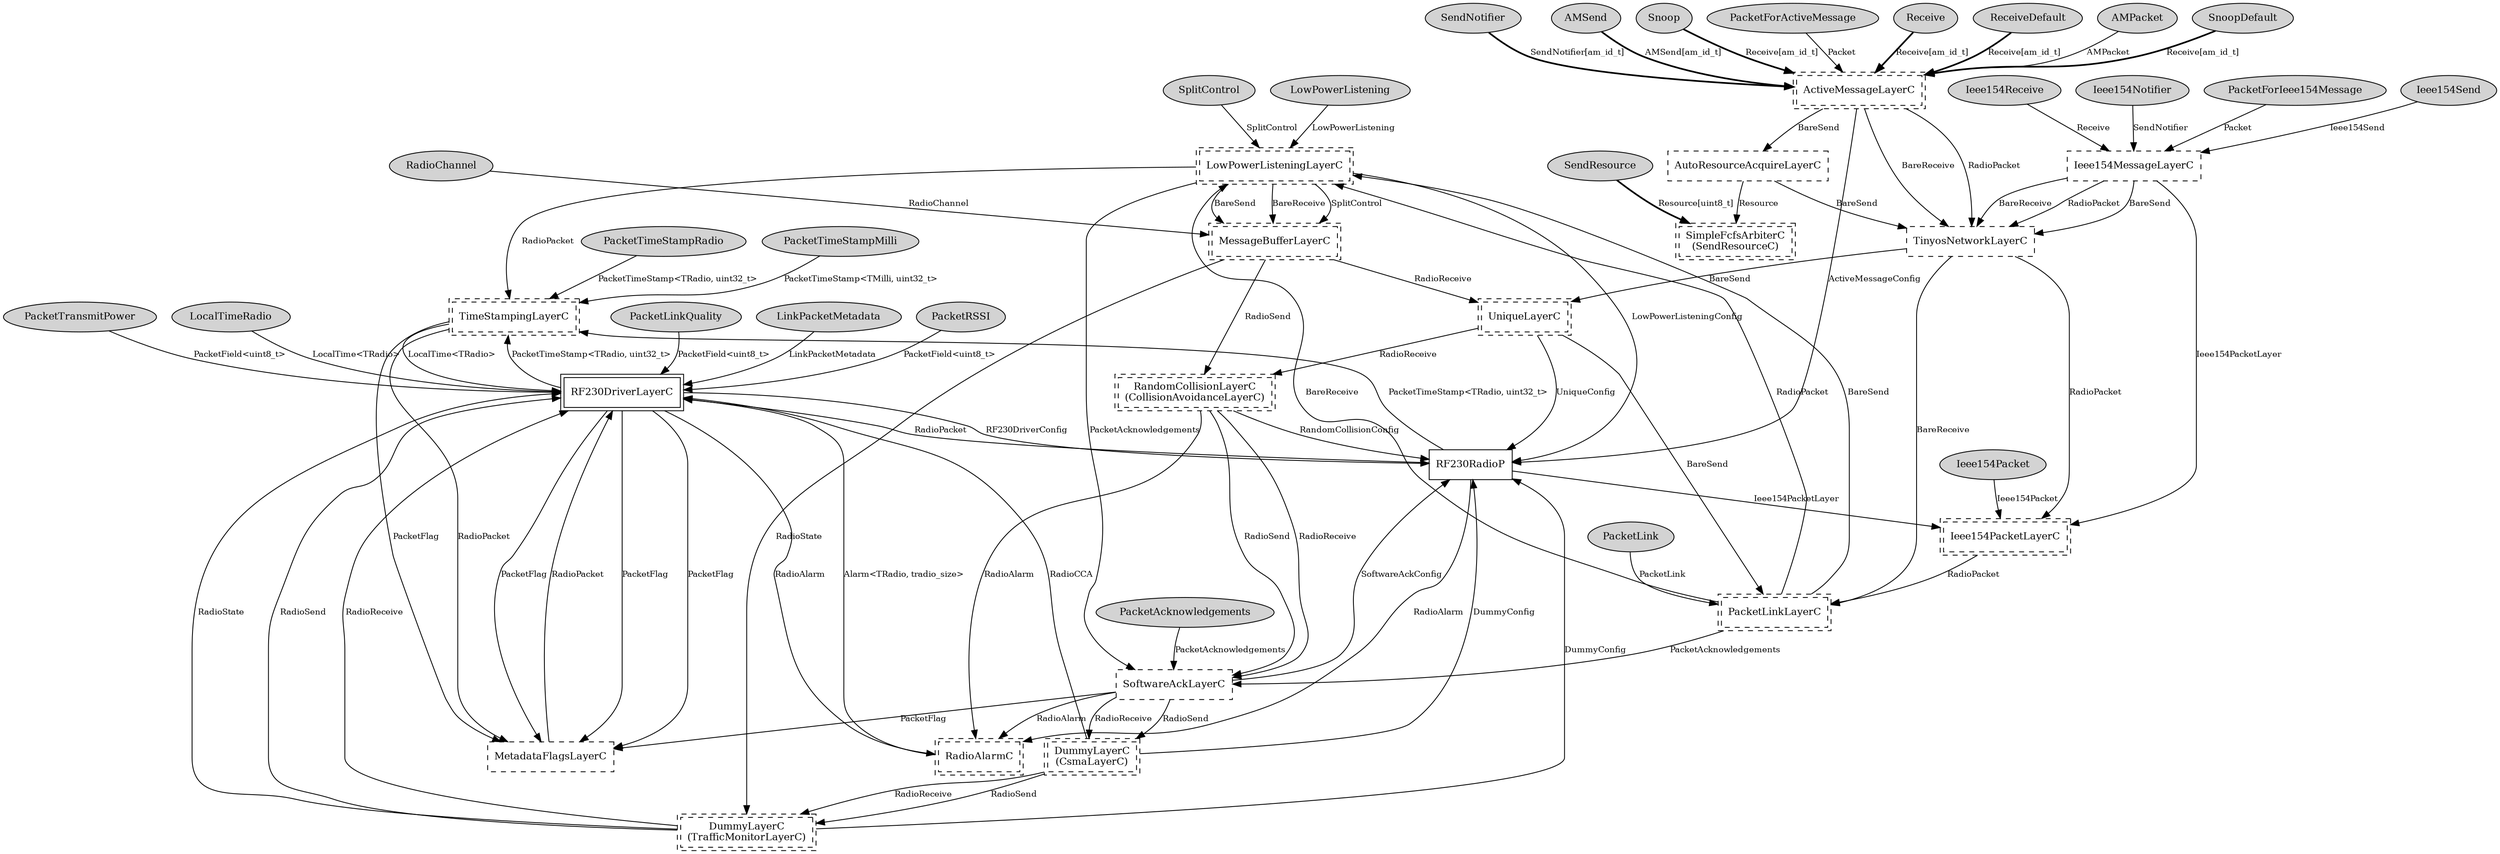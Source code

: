 digraph "tos.chips.rf230.RF230RadioC" {
  n0x2ace81ebb810 [shape=ellipse, style=filled, label="SplitControl", fontsize=12];
  "RF230RadioC.LowPowerListeningLayerC" [fontsize=12, shape=box,peripheries=2, style=dashed, label="LowPowerListeningLayerC", URL="../chtml/tos.lib.rfxlink.layers.LowPowerListeningLayerC.html"];
  n0x2ace81eea600 [shape=ellipse, style=filled, label="PacketRSSI", fontsize=12];
  "RF230DriverLayerC" [fontsize=12, shape=box,peripheries=2, URL="../chtml/tos.chips.rf230.RF230DriverLayerC.html"];
  n0x2ace81ecc218 [shape=ellipse, style=filled, label="Ieee154Notifier", fontsize=12];
  "RF230RadioC.Ieee154MessageLayerC" [fontsize=12, shape=box, style=dashed, label="Ieee154MessageLayerC", URL="../chtml/tos.lib.rfxlink.layers.Ieee154MessageLayerC.html"];
  n0x2ace81ec6208 [shape=ellipse, style=filled, label="SendResource", fontsize=12];
  "RF230RadioC.SendResourceC" [fontsize=12, shape=box,peripheries=2, style=dashed, label="SimpleFcfsArbiterC\n(SendResourceC)", URL="../chtml/tos.system.SimpleFcfsArbiterC.html"];
  n0x2ace81eb5020 [shape=ellipse, style=filled, label="SendNotifier", fontsize=12];
  "RF230RadioC.ActiveMessageLayerC" [fontsize=12, shape=box,peripheries=2, style=dashed, label="ActiveMessageLayerC", URL="../chtml/tos.lib.rfxlink.layers.ActiveMessageLayerC.html"];
  n0x2ace81eb8798 [shape=ellipse, style=filled, label="AMSend", fontsize=12];
  "RF230RadioC.ActiveMessageLayerC" [fontsize=12, shape=box,peripheries=2, style=dashed, label="ActiveMessageLayerC", URL="../chtml/tos.lib.rfxlink.layers.ActiveMessageLayerC.html"];
  n0x2ace81eb6498 [shape=ellipse, style=filled, label="Snoop", fontsize=12];
  "RF230RadioC.ActiveMessageLayerC" [fontsize=12, shape=box,peripheries=2, style=dashed, label="ActiveMessageLayerC", URL="../chtml/tos.lib.rfxlink.layers.ActiveMessageLayerC.html"];
  n0x2ace81ede020 [shape=ellipse, style=filled, label="Ieee154Packet", fontsize=12];
  "RF230RadioC.Ieee154PacketLayerC" [fontsize=12, shape=box,peripheries=2, style=dashed, label="Ieee154PacketLayerC", URL="../chtml/tos.lib.rfxlink.layers.Ieee154PacketLayerC.html"];
  n0x2ace81edd3d0 [shape=ellipse, style=filled, label="PacketForIeee154Message", fontsize=12];
  "RF230RadioC.Ieee154MessageLayerC" [fontsize=12, shape=box, style=dashed, label="Ieee154MessageLayerC", URL="../chtml/tos.lib.rfxlink.layers.Ieee154MessageLayerC.html"];
  n0x2ace81eed2d0 [shape=ellipse, style=filled, label="PacketTransmitPower", fontsize=12];
  "RF230DriverLayerC" [fontsize=12, shape=box,peripheries=2, URL="../chtml/tos.chips.rf230.RF230DriverLayerC.html"];
  n0x2ace81ed5a18 [shape=ellipse, style=filled, label="LowPowerListening", fontsize=12];
  "RF230RadioC.LowPowerListeningLayerC" [fontsize=12, shape=box,peripheries=2, style=dashed, label="LowPowerListeningLayerC", URL="../chtml/tos.lib.rfxlink.layers.LowPowerListeningLayerC.html"];
  n0x2ace81ecf550 [shape=ellipse, style=filled, label="PacketForActiveMessage", fontsize=12];
  "RF230RadioC.ActiveMessageLayerC" [fontsize=12, shape=box,peripheries=2, style=dashed, label="ActiveMessageLayerC", URL="../chtml/tos.lib.rfxlink.layers.ActiveMessageLayerC.html"];
  n0x2ace81eb7928 [shape=ellipse, style=filled, label="Receive", fontsize=12];
  "RF230RadioC.ActiveMessageLayerC" [fontsize=12, shape=box,peripheries=2, style=dashed, label="ActiveMessageLayerC", URL="../chtml/tos.lib.rfxlink.layers.ActiveMessageLayerC.html"];
  n0x2ace81ee53f8 [shape=ellipse, style=filled, label="PacketTimeStampRadio", fontsize=12];
  "RF230RadioC.TimeStampingLayerC" [fontsize=12, shape=box,peripheries=2, style=dashed, label="TimeStampingLayerC", URL="../chtml/tos.lib.rfxlink.layers.TimeStampingLayerC.html"];
  n0x2ace81ee6020 [shape=ellipse, style=filled, label="LocalTimeRadio", fontsize=12];
  "RF230DriverLayerC" [fontsize=12, shape=box,peripheries=2, URL="../chtml/tos.chips.rf230.RF230DriverLayerC.html"];
  n0x2ace81ed3e40 [shape=ellipse, style=filled, label="PacketLinkQuality", fontsize=12];
  "RF230DriverLayerC" [fontsize=12, shape=box,peripheries=2, URL="../chtml/tos.chips.rf230.RF230DriverLayerC.html"];
  n0x2ace81ed50c0 [shape=ellipse, style=filled, label="PacketAcknowledgements", fontsize=12];
  "RF230RadioC.SoftwareAckLayerC" [fontsize=12, shape=box, style=dashed, label="SoftwareAckLayerC", URL="../chtml/tos.lib.rfxlink.layers.SoftwareAckLayerC.html"];
  n0x2ace81ec7d80 [shape=ellipse, style=filled, label="Ieee154Send", fontsize=12];
  "RF230RadioC.Ieee154MessageLayerC" [fontsize=12, shape=box, style=dashed, label="Ieee154MessageLayerC", URL="../chtml/tos.lib.rfxlink.layers.Ieee154MessageLayerC.html"];
  n0x2ace81eb5be0 [shape=ellipse, style=filled, label="ReceiveDefault", fontsize=12];
  "RF230RadioC.ActiveMessageLayerC" [fontsize=12, shape=box,peripheries=2, style=dashed, label="ActiveMessageLayerC", URL="../chtml/tos.lib.rfxlink.layers.ActiveMessageLayerC.html"];
  n0x2ace81ed45e0 [shape=ellipse, style=filled, label="PacketLink", fontsize=12];
  "RF230RadioC.PacketLinkLayerC" [fontsize=12, shape=box,peripheries=2, style=dashed, label="PacketLinkLayerC", URL="../chtml/tos.lib.rfxlink.layers.PacketLinkLayerC.html"];
  n0x2ace81ed32e8 [shape=ellipse, style=filled, label="RadioChannel", fontsize=12];
  "RF230RadioC.MessageBufferLayerC" [fontsize=12, shape=box,peripheries=2, style=dashed, label="MessageBufferLayerC", URL="../chtml/tos.lib.rfxlink.layers.MessageBufferLayerC.html"];
  n0x2ace81eb4e50 [shape=ellipse, style=filled, label="AMPacket", fontsize=12];
  "RF230RadioC.ActiveMessageLayerC" [fontsize=12, shape=box,peripheries=2, style=dashed, label="ActiveMessageLayerC", URL="../chtml/tos.lib.rfxlink.layers.ActiveMessageLayerC.html"];
  n0x2ace81ee1478 [shape=ellipse, style=filled, label="PacketTimeStampMilli", fontsize=12];
  "RF230RadioC.TimeStampingLayerC" [fontsize=12, shape=box,peripheries=2, style=dashed, label="TimeStampingLayerC", URL="../chtml/tos.lib.rfxlink.layers.TimeStampingLayerC.html"];
  n0x2ace81ecdaf0 [shape=ellipse, style=filled, label="Ieee154Receive", fontsize=12];
  "RF230RadioC.Ieee154MessageLayerC" [fontsize=12, shape=box, style=dashed, label="Ieee154MessageLayerC", URL="../chtml/tos.lib.rfxlink.layers.Ieee154MessageLayerC.html"];
  n0x2ace81ee7778 [shape=ellipse, style=filled, label="LinkPacketMetadata", fontsize=12];
  "RF230DriverLayerC" [fontsize=12, shape=box,peripheries=2, URL="../chtml/tos.chips.rf230.RF230DriverLayerC.html"];
  n0x2ace81eb4860 [shape=ellipse, style=filled, label="SnoopDefault", fontsize=12];
  "RF230RadioC.ActiveMessageLayerC" [fontsize=12, shape=box,peripheries=2, style=dashed, label="ActiveMessageLayerC", URL="../chtml/tos.lib.rfxlink.layers.ActiveMessageLayerC.html"];
  "RF230RadioP" [fontsize=12, shape=box, URL="../chtml/tos.chips.rf230.RF230RadioP.html"];
  "RF230RadioC.Ieee154PacketLayerC" [fontsize=12, shape=box,peripheries=2, style=dashed, label="Ieee154PacketLayerC", URL="../chtml/tos.lib.rfxlink.layers.Ieee154PacketLayerC.html"];
  "RF230RadioP" [fontsize=12, shape=box, URL="../chtml/tos.chips.rf230.RF230RadioP.html"];
  "RF230RadioC.RadioAlarmC" [fontsize=12, shape=box,peripheries=2, style=dashed, label="RadioAlarmC", URL="../chtml/tos.lib.rfxlink.util.RadioAlarmC.html"];
  "RF230RadioP" [fontsize=12, shape=box, URL="../chtml/tos.chips.rf230.RF230RadioP.html"];
  "RF230RadioP" [fontsize=12, shape=box, URL="../chtml/tos.chips.rf230.RF230RadioP.html"];
  "RF230DriverLayerC" [fontsize=12, shape=box,peripheries=2, URL="../chtml/tos.chips.rf230.RF230DriverLayerC.html"];
  "RF230RadioC.RadioAlarmC" [fontsize=12, shape=box,peripheries=2, style=dashed, label="RadioAlarmC", URL="../chtml/tos.lib.rfxlink.util.RadioAlarmC.html"];
  "RF230DriverLayerC" [fontsize=12, shape=box,peripheries=2, URL="../chtml/tos.chips.rf230.RF230DriverLayerC.html"];
  "RF230RadioC.ActiveMessageLayerC" [fontsize=12, shape=box,peripheries=2, style=dashed, label="ActiveMessageLayerC", URL="../chtml/tos.lib.rfxlink.layers.ActiveMessageLayerC.html"];
  "RF230RadioP" [fontsize=12, shape=box, URL="../chtml/tos.chips.rf230.RF230RadioP.html"];
  "RF230RadioC.ActiveMessageLayerC" [fontsize=12, shape=box,peripheries=2, style=dashed, label="ActiveMessageLayerC", URL="../chtml/tos.lib.rfxlink.layers.ActiveMessageLayerC.html"];
  "RF230RadioC.AutoResourceAcquireLayerC" [fontsize=12, shape=box, style=dashed, label="AutoResourceAcquireLayerC", URL="../chtml/tos.lib.rfxlink.layers.AutoResourceAcquireLayerC.html"];
  "RF230RadioC.ActiveMessageLayerC" [fontsize=12, shape=box,peripheries=2, style=dashed, label="ActiveMessageLayerC", URL="../chtml/tos.lib.rfxlink.layers.ActiveMessageLayerC.html"];
  "RF230RadioC.TinyosNetworkLayerC" [fontsize=12, shape=box, style=dashed, label="TinyosNetworkLayerC", URL="../chtml/tos.lib.rfxlink.layers.TinyosNetworkLayerC.html"];
  "RF230RadioC.ActiveMessageLayerC" [fontsize=12, shape=box,peripheries=2, style=dashed, label="ActiveMessageLayerC", URL="../chtml/tos.lib.rfxlink.layers.ActiveMessageLayerC.html"];
  "RF230RadioC.TinyosNetworkLayerC" [fontsize=12, shape=box, style=dashed, label="TinyosNetworkLayerC", URL="../chtml/tos.lib.rfxlink.layers.TinyosNetworkLayerC.html"];
  "RF230RadioC.AutoResourceAcquireLayerC" [fontsize=12, shape=box, style=dashed, label="AutoResourceAcquireLayerC", URL="../chtml/tos.lib.rfxlink.layers.AutoResourceAcquireLayerC.html"];
  "RF230RadioC.AutoResourceAcquireLayerC" [fontsize=12, shape=box, style=dashed, label="AutoResourceAcquireLayerC", URL="../chtml/tos.lib.rfxlink.layers.AutoResourceAcquireLayerC.html"];
  "RF230RadioC.TinyosNetworkLayerC" [fontsize=12, shape=box, style=dashed, label="TinyosNetworkLayerC", URL="../chtml/tos.lib.rfxlink.layers.TinyosNetworkLayerC.html"];
  "RF230RadioC.Ieee154MessageLayerC" [fontsize=12, shape=box, style=dashed, label="Ieee154MessageLayerC", URL="../chtml/tos.lib.rfxlink.layers.Ieee154MessageLayerC.html"];
  "RF230RadioC.Ieee154MessageLayerC" [fontsize=12, shape=box, style=dashed, label="Ieee154MessageLayerC", URL="../chtml/tos.lib.rfxlink.layers.Ieee154MessageLayerC.html"];
  "RF230RadioC.TinyosNetworkLayerC" [fontsize=12, shape=box, style=dashed, label="TinyosNetworkLayerC", URL="../chtml/tos.lib.rfxlink.layers.TinyosNetworkLayerC.html"];
  "RF230RadioC.Ieee154MessageLayerC" [fontsize=12, shape=box, style=dashed, label="Ieee154MessageLayerC", URL="../chtml/tos.lib.rfxlink.layers.Ieee154MessageLayerC.html"];
  "RF230RadioC.TinyosNetworkLayerC" [fontsize=12, shape=box, style=dashed, label="TinyosNetworkLayerC", URL="../chtml/tos.lib.rfxlink.layers.TinyosNetworkLayerC.html"];
  "RF230RadioC.Ieee154MessageLayerC" [fontsize=12, shape=box, style=dashed, label="Ieee154MessageLayerC", URL="../chtml/tos.lib.rfxlink.layers.Ieee154MessageLayerC.html"];
  "RF230RadioC.TinyosNetworkLayerC" [fontsize=12, shape=box, style=dashed, label="TinyosNetworkLayerC", URL="../chtml/tos.lib.rfxlink.layers.TinyosNetworkLayerC.html"];
  "RF230RadioC.TinyosNetworkLayerC" [fontsize=12, shape=box, style=dashed, label="TinyosNetworkLayerC", URL="../chtml/tos.lib.rfxlink.layers.TinyosNetworkLayerC.html"];
  "RF230RadioC.UniqueLayerC" [fontsize=12, shape=box,peripheries=2, style=dashed, label="UniqueLayerC", URL="../chtml/tos.lib.rfxlink.layers.UniqueLayerC.html"];
  "RF230RadioC.TinyosNetworkLayerC" [fontsize=12, shape=box, style=dashed, label="TinyosNetworkLayerC", URL="../chtml/tos.lib.rfxlink.layers.TinyosNetworkLayerC.html"];
  "RF230RadioC.PacketLinkLayerC" [fontsize=12, shape=box,peripheries=2, style=dashed, label="PacketLinkLayerC", URL="../chtml/tos.lib.rfxlink.layers.PacketLinkLayerC.html"];
  "RF230RadioC.TinyosNetworkLayerC" [fontsize=12, shape=box, style=dashed, label="TinyosNetworkLayerC", URL="../chtml/tos.lib.rfxlink.layers.TinyosNetworkLayerC.html"];
  "RF230RadioC.Ieee154PacketLayerC" [fontsize=12, shape=box,peripheries=2, style=dashed, label="Ieee154PacketLayerC", URL="../chtml/tos.lib.rfxlink.layers.Ieee154PacketLayerC.html"];
  "RF230RadioC.Ieee154PacketLayerC" [fontsize=12, shape=box,peripheries=2, style=dashed, label="Ieee154PacketLayerC", URL="../chtml/tos.lib.rfxlink.layers.Ieee154PacketLayerC.html"];
  "RF230RadioC.PacketLinkLayerC" [fontsize=12, shape=box,peripheries=2, style=dashed, label="PacketLinkLayerC", URL="../chtml/tos.lib.rfxlink.layers.PacketLinkLayerC.html"];
  "RF230RadioC.UniqueLayerC" [fontsize=12, shape=box,peripheries=2, style=dashed, label="UniqueLayerC", URL="../chtml/tos.lib.rfxlink.layers.UniqueLayerC.html"];
  "RF230RadioP" [fontsize=12, shape=box, URL="../chtml/tos.chips.rf230.RF230RadioP.html"];
  "RF230RadioC.UniqueLayerC" [fontsize=12, shape=box,peripheries=2, style=dashed, label="UniqueLayerC", URL="../chtml/tos.lib.rfxlink.layers.UniqueLayerC.html"];
  "RF230RadioC.PacketLinkLayerC" [fontsize=12, shape=box,peripheries=2, style=dashed, label="PacketLinkLayerC", URL="../chtml/tos.lib.rfxlink.layers.PacketLinkLayerC.html"];
  "RF230RadioC.PacketLinkLayerC" [fontsize=12, shape=box,peripheries=2, style=dashed, label="PacketLinkLayerC", URL="../chtml/tos.lib.rfxlink.layers.PacketLinkLayerC.html"];
  "RF230RadioC.PacketLinkLayerC" [fontsize=12, shape=box,peripheries=2, style=dashed, label="PacketLinkLayerC", URL="../chtml/tos.lib.rfxlink.layers.PacketLinkLayerC.html"];
  "RF230RadioC.LowPowerListeningLayerC" [fontsize=12, shape=box,peripheries=2, style=dashed, label="LowPowerListeningLayerC", URL="../chtml/tos.lib.rfxlink.layers.LowPowerListeningLayerC.html"];
  "RF230RadioC.PacketLinkLayerC" [fontsize=12, shape=box,peripheries=2, style=dashed, label="PacketLinkLayerC", URL="../chtml/tos.lib.rfxlink.layers.PacketLinkLayerC.html"];
  "RF230RadioC.LowPowerListeningLayerC" [fontsize=12, shape=box,peripheries=2, style=dashed, label="LowPowerListeningLayerC", URL="../chtml/tos.lib.rfxlink.layers.LowPowerListeningLayerC.html"];
  "RF230RadioC.PacketLinkLayerC" [fontsize=12, shape=box,peripheries=2, style=dashed, label="PacketLinkLayerC", URL="../chtml/tos.lib.rfxlink.layers.PacketLinkLayerC.html"];
  "RF230RadioC.LowPowerListeningLayerC" [fontsize=12, shape=box,peripheries=2, style=dashed, label="LowPowerListeningLayerC", URL="../chtml/tos.lib.rfxlink.layers.LowPowerListeningLayerC.html"];
  "RF230RadioC.LowPowerListeningLayerC" [fontsize=12, shape=box,peripheries=2, style=dashed, label="LowPowerListeningLayerC", URL="../chtml/tos.lib.rfxlink.layers.LowPowerListeningLayerC.html"];
  "RF230RadioP" [fontsize=12, shape=box, URL="../chtml/tos.chips.rf230.RF230RadioP.html"];
  "RF230RadioC.LowPowerListeningLayerC" [fontsize=12, shape=box,peripheries=2, style=dashed, label="LowPowerListeningLayerC", URL="../chtml/tos.lib.rfxlink.layers.LowPowerListeningLayerC.html"];
  "RF230RadioC.LowPowerListeningLayerC" [fontsize=12, shape=box,peripheries=2, style=dashed, label="LowPowerListeningLayerC", URL="../chtml/tos.lib.rfxlink.layers.LowPowerListeningLayerC.html"];
  "RF230RadioC.MessageBufferLayerC" [fontsize=12, shape=box,peripheries=2, style=dashed, label="MessageBufferLayerC", URL="../chtml/tos.lib.rfxlink.layers.MessageBufferLayerC.html"];
  "RF230RadioC.LowPowerListeningLayerC" [fontsize=12, shape=box,peripheries=2, style=dashed, label="LowPowerListeningLayerC", URL="../chtml/tos.lib.rfxlink.layers.LowPowerListeningLayerC.html"];
  "RF230RadioC.MessageBufferLayerC" [fontsize=12, shape=box,peripheries=2, style=dashed, label="MessageBufferLayerC", URL="../chtml/tos.lib.rfxlink.layers.MessageBufferLayerC.html"];
  "RF230RadioC.LowPowerListeningLayerC" [fontsize=12, shape=box,peripheries=2, style=dashed, label="LowPowerListeningLayerC", URL="../chtml/tos.lib.rfxlink.layers.LowPowerListeningLayerC.html"];
  "RF230RadioC.MessageBufferLayerC" [fontsize=12, shape=box,peripheries=2, style=dashed, label="MessageBufferLayerC", URL="../chtml/tos.lib.rfxlink.layers.MessageBufferLayerC.html"];
  "RF230RadioC.LowPowerListeningLayerC" [fontsize=12, shape=box,peripheries=2, style=dashed, label="LowPowerListeningLayerC", URL="../chtml/tos.lib.rfxlink.layers.LowPowerListeningLayerC.html"];
  "RF230RadioC.TimeStampingLayerC" [fontsize=12, shape=box,peripheries=2, style=dashed, label="TimeStampingLayerC", URL="../chtml/tos.lib.rfxlink.layers.TimeStampingLayerC.html"];
  "RF230RadioC.MessageBufferLayerC" [fontsize=12, shape=box,peripheries=2, style=dashed, label="MessageBufferLayerC", URL="../chtml/tos.lib.rfxlink.layers.MessageBufferLayerC.html"];
  "RF230RadioC.CollisionAvoidanceLayerC" [fontsize=12, shape=box,peripheries=2, style=dashed, label="RandomCollisionLayerC\n(CollisionAvoidanceLayerC)", URL="../chtml/tos.lib.rfxlink.layers.RandomCollisionLayerC.html"];
  "RF230RadioC.MessageBufferLayerC" [fontsize=12, shape=box,peripheries=2, style=dashed, label="MessageBufferLayerC", URL="../chtml/tos.lib.rfxlink.layers.MessageBufferLayerC.html"];
  "RF230RadioC.UniqueLayerC" [fontsize=12, shape=box,peripheries=2, style=dashed, label="UniqueLayerC", URL="../chtml/tos.lib.rfxlink.layers.UniqueLayerC.html"];
  "RF230RadioC.MessageBufferLayerC" [fontsize=12, shape=box,peripheries=2, style=dashed, label="MessageBufferLayerC", URL="../chtml/tos.lib.rfxlink.layers.MessageBufferLayerC.html"];
  "RF230RadioC.TrafficMonitorLayerC" [fontsize=12, shape=box,peripheries=2, style=dashed, label="DummyLayerC\n(TrafficMonitorLayerC)", URL="../chtml/tos.lib.rfxlink.layers.DummyLayerC.html"];
  "RF230RadioC.UniqueLayerC" [fontsize=12, shape=box,peripheries=2, style=dashed, label="UniqueLayerC", URL="../chtml/tos.lib.rfxlink.layers.UniqueLayerC.html"];
  "RF230RadioC.CollisionAvoidanceLayerC" [fontsize=12, shape=box,peripheries=2, style=dashed, label="RandomCollisionLayerC\n(CollisionAvoidanceLayerC)", URL="../chtml/tos.lib.rfxlink.layers.RandomCollisionLayerC.html"];
  "RF230RadioC.CollisionAvoidanceLayerC" [fontsize=12, shape=box,peripheries=2, style=dashed, label="RandomCollisionLayerC\n(CollisionAvoidanceLayerC)", URL="../chtml/tos.lib.rfxlink.layers.RandomCollisionLayerC.html"];
  "RF230RadioP" [fontsize=12, shape=box, URL="../chtml/tos.chips.rf230.RF230RadioP.html"];
  "RF230RadioC.CollisionAvoidanceLayerC" [fontsize=12, shape=box,peripheries=2, style=dashed, label="RandomCollisionLayerC\n(CollisionAvoidanceLayerC)", URL="../chtml/tos.lib.rfxlink.layers.RandomCollisionLayerC.html"];
  "RF230RadioC.SoftwareAckLayerC" [fontsize=12, shape=box, style=dashed, label="SoftwareAckLayerC", URL="../chtml/tos.lib.rfxlink.layers.SoftwareAckLayerC.html"];
  "RF230RadioC.CollisionAvoidanceLayerC" [fontsize=12, shape=box,peripheries=2, style=dashed, label="RandomCollisionLayerC\n(CollisionAvoidanceLayerC)", URL="../chtml/tos.lib.rfxlink.layers.RandomCollisionLayerC.html"];
  "RF230RadioC.SoftwareAckLayerC" [fontsize=12, shape=box, style=dashed, label="SoftwareAckLayerC", URL="../chtml/tos.lib.rfxlink.layers.SoftwareAckLayerC.html"];
  "RF230RadioC.CollisionAvoidanceLayerC" [fontsize=12, shape=box,peripheries=2, style=dashed, label="RandomCollisionLayerC\n(CollisionAvoidanceLayerC)", URL="../chtml/tos.lib.rfxlink.layers.RandomCollisionLayerC.html"];
  "RF230RadioC.SoftwareAckLayerC" [fontsize=12, shape=box, style=dashed, label="SoftwareAckLayerC", URL="../chtml/tos.lib.rfxlink.layers.SoftwareAckLayerC.html"];
  "RF230RadioC.MetadataFlagsLayerC" [fontsize=12, shape=box, style=dashed, label="MetadataFlagsLayerC", URL="../chtml/tos.lib.rfxlink.layers.MetadataFlagsLayerC.html"];
  "RF230RadioC.SoftwareAckLayerC" [fontsize=12, shape=box, style=dashed, label="SoftwareAckLayerC", URL="../chtml/tos.lib.rfxlink.layers.SoftwareAckLayerC.html"];
  "RF230RadioC.SoftwareAckLayerC" [fontsize=12, shape=box, style=dashed, label="SoftwareAckLayerC", URL="../chtml/tos.lib.rfxlink.layers.SoftwareAckLayerC.html"];
  "RF230RadioP" [fontsize=12, shape=box, URL="../chtml/tos.chips.rf230.RF230RadioP.html"];
  "RF230RadioC.SoftwareAckLayerC" [fontsize=12, shape=box, style=dashed, label="SoftwareAckLayerC", URL="../chtml/tos.lib.rfxlink.layers.SoftwareAckLayerC.html"];
  "RF230RadioC.CsmaLayerC" [fontsize=12, shape=box,peripheries=2, style=dashed, label="DummyLayerC\n(CsmaLayerC)", URL="../chtml/tos.lib.rfxlink.layers.DummyLayerC.html"];
  "RF230RadioC.SoftwareAckLayerC" [fontsize=12, shape=box, style=dashed, label="SoftwareAckLayerC", URL="../chtml/tos.lib.rfxlink.layers.SoftwareAckLayerC.html"];
  "RF230RadioC.CsmaLayerC" [fontsize=12, shape=box,peripheries=2, style=dashed, label="DummyLayerC\n(CsmaLayerC)", URL="../chtml/tos.lib.rfxlink.layers.DummyLayerC.html"];
  "RF230RadioC.CsmaLayerC" [fontsize=12, shape=box,peripheries=2, style=dashed, label="DummyLayerC\n(CsmaLayerC)", URL="../chtml/tos.lib.rfxlink.layers.DummyLayerC.html"];
  "RF230RadioP" [fontsize=12, shape=box, URL="../chtml/tos.chips.rf230.RF230RadioP.html"];
  "RF230RadioC.CsmaLayerC" [fontsize=12, shape=box,peripheries=2, style=dashed, label="DummyLayerC\n(CsmaLayerC)", URL="../chtml/tos.lib.rfxlink.layers.DummyLayerC.html"];
  "RF230RadioC.TrafficMonitorLayerC" [fontsize=12, shape=box,peripheries=2, style=dashed, label="DummyLayerC\n(TrafficMonitorLayerC)", URL="../chtml/tos.lib.rfxlink.layers.DummyLayerC.html"];
  "RF230RadioC.CsmaLayerC" [fontsize=12, shape=box,peripheries=2, style=dashed, label="DummyLayerC\n(CsmaLayerC)", URL="../chtml/tos.lib.rfxlink.layers.DummyLayerC.html"];
  "RF230RadioC.TrafficMonitorLayerC" [fontsize=12, shape=box,peripheries=2, style=dashed, label="DummyLayerC\n(TrafficMonitorLayerC)", URL="../chtml/tos.lib.rfxlink.layers.DummyLayerC.html"];
  "RF230RadioC.CsmaLayerC" [fontsize=12, shape=box,peripheries=2, style=dashed, label="DummyLayerC\n(CsmaLayerC)", URL="../chtml/tos.lib.rfxlink.layers.DummyLayerC.html"];
  "RF230DriverLayerC" [fontsize=12, shape=box,peripheries=2, URL="../chtml/tos.chips.rf230.RF230DriverLayerC.html"];
  "RF230RadioC.TimeStampingLayerC" [fontsize=12, shape=box,peripheries=2, style=dashed, label="TimeStampingLayerC", URL="../chtml/tos.lib.rfxlink.layers.TimeStampingLayerC.html"];
  "RF230RadioC.TimeStampingLayerC" [fontsize=12, shape=box,peripheries=2, style=dashed, label="TimeStampingLayerC", URL="../chtml/tos.lib.rfxlink.layers.TimeStampingLayerC.html"];
  "RF230RadioC.MetadataFlagsLayerC" [fontsize=12, shape=box, style=dashed, label="MetadataFlagsLayerC", URL="../chtml/tos.lib.rfxlink.layers.MetadataFlagsLayerC.html"];
  "RF230RadioC.TimeStampingLayerC" [fontsize=12, shape=box,peripheries=2, style=dashed, label="TimeStampingLayerC", URL="../chtml/tos.lib.rfxlink.layers.TimeStampingLayerC.html"];
  "RF230RadioC.MetadataFlagsLayerC" [fontsize=12, shape=box, style=dashed, label="MetadataFlagsLayerC", URL="../chtml/tos.lib.rfxlink.layers.MetadataFlagsLayerC.html"];
  "RF230RadioC.TrafficMonitorLayerC" [fontsize=12, shape=box,peripheries=2, style=dashed, label="DummyLayerC\n(TrafficMonitorLayerC)", URL="../chtml/tos.lib.rfxlink.layers.DummyLayerC.html"];
  "RF230RadioC.TrafficMonitorLayerC" [fontsize=12, shape=box,peripheries=2, style=dashed, label="DummyLayerC\n(TrafficMonitorLayerC)", URL="../chtml/tos.lib.rfxlink.layers.DummyLayerC.html"];
  "RF230DriverLayerC" [fontsize=12, shape=box,peripheries=2, URL="../chtml/tos.chips.rf230.RF230DriverLayerC.html"];
  "RF230RadioC.TrafficMonitorLayerC" [fontsize=12, shape=box,peripheries=2, style=dashed, label="DummyLayerC\n(TrafficMonitorLayerC)", URL="../chtml/tos.lib.rfxlink.layers.DummyLayerC.html"];
  "RF230DriverLayerC" [fontsize=12, shape=box,peripheries=2, URL="../chtml/tos.chips.rf230.RF230DriverLayerC.html"];
  "RF230RadioC.TrafficMonitorLayerC" [fontsize=12, shape=box,peripheries=2, style=dashed, label="DummyLayerC\n(TrafficMonitorLayerC)", URL="../chtml/tos.lib.rfxlink.layers.DummyLayerC.html"];
  "RF230DriverLayerC" [fontsize=12, shape=box,peripheries=2, URL="../chtml/tos.chips.rf230.RF230DriverLayerC.html"];
  "RF230DriverLayerC" [fontsize=12, shape=box,peripheries=2, URL="../chtml/tos.chips.rf230.RF230DriverLayerC.html"];
  "RF230RadioP" [fontsize=12, shape=box, URL="../chtml/tos.chips.rf230.RF230RadioP.html"];
  "RF230DriverLayerC" [fontsize=12, shape=box,peripheries=2, URL="../chtml/tos.chips.rf230.RF230DriverLayerC.html"];
  "RF230DriverLayerC" [fontsize=12, shape=box,peripheries=2, URL="../chtml/tos.chips.rf230.RF230DriverLayerC.html"];
  "RF230DriverLayerC" [fontsize=12, shape=box,peripheries=2, URL="../chtml/tos.chips.rf230.RF230DriverLayerC.html"];
  "RF230DriverLayerC" [fontsize=12, shape=box,peripheries=2, URL="../chtml/tos.chips.rf230.RF230DriverLayerC.html"];
  "RF230DriverLayerC" [fontsize=12, shape=box,peripheries=2, URL="../chtml/tos.chips.rf230.RF230DriverLayerC.html"];
  "n0x2ace81ebb810" -> "RF230RadioC.LowPowerListeningLayerC" [label="SplitControl", URL="../ihtml/tos.interfaces.SplitControl.html", fontsize=10];
  "n0x2ace81eea600" -> "RF230DriverLayerC" [label="PacketField<uint8_t>", URL="../ihtml/tos.lib.rfxlink.util.PacketField.html", fontsize=10];
  "n0x2ace81ecc218" -> "RF230RadioC.Ieee154MessageLayerC" [label="SendNotifier", URL="../ihtml/tos.interfaces.SendNotifier.html", fontsize=10];
  "n0x2ace81ec6208" -> "RF230RadioC.SendResourceC" [label="Resource[uint8_t]", style=bold, URL="../ihtml/tos.interfaces.Resource.html", fontsize=10];
  "n0x2ace81eb5020" -> "RF230RadioC.ActiveMessageLayerC" [label="SendNotifier[am_id_t]", style=bold, URL="../ihtml/tos.interfaces.SendNotifier.html", fontsize=10];
  "n0x2ace81eb8798" -> "RF230RadioC.ActiveMessageLayerC" [label="AMSend[am_id_t]", style=bold, URL="../ihtml/tos.interfaces.AMSend.html", fontsize=10];
  "n0x2ace81eb6498" -> "RF230RadioC.ActiveMessageLayerC" [label="Receive[am_id_t]", style=bold, URL="../ihtml/tos.interfaces.Receive.html", fontsize=10];
  "n0x2ace81ede020" -> "RF230RadioC.Ieee154PacketLayerC" [label="Ieee154Packet", URL="../ihtml/tos.interfaces.Ieee154Packet.html", fontsize=10];
  "n0x2ace81edd3d0" -> "RF230RadioC.Ieee154MessageLayerC" [label="Packet", URL="../ihtml/tos.interfaces.Packet.html", fontsize=10];
  "n0x2ace81eed2d0" -> "RF230DriverLayerC" [label="PacketField<uint8_t>", URL="../ihtml/tos.lib.rfxlink.util.PacketField.html", fontsize=10];
  "n0x2ace81ed5a18" -> "RF230RadioC.LowPowerListeningLayerC" [label="LowPowerListening", URL="../ihtml/tos.interfaces.LowPowerListening.html", fontsize=10];
  "n0x2ace81ecf550" -> "RF230RadioC.ActiveMessageLayerC" [label="Packet", URL="../ihtml/tos.interfaces.Packet.html", fontsize=10];
  "n0x2ace81eb7928" -> "RF230RadioC.ActiveMessageLayerC" [label="Receive[am_id_t]", style=bold, URL="../ihtml/tos.interfaces.Receive.html", fontsize=10];
  "n0x2ace81ee53f8" -> "RF230RadioC.TimeStampingLayerC" [label="PacketTimeStamp<TRadio, uint32_t>", URL="../ihtml/tos.interfaces.PacketTimeStamp.html", fontsize=10];
  "n0x2ace81ee6020" -> "RF230DriverLayerC" [label="LocalTime<TRadio>", URL="../ihtml/tos.lib.timer.LocalTime.html", fontsize=10];
  "n0x2ace81ed3e40" -> "RF230DriverLayerC" [label="PacketField<uint8_t>", URL="../ihtml/tos.lib.rfxlink.util.PacketField.html", fontsize=10];
  "n0x2ace81ed50c0" -> "RF230RadioC.SoftwareAckLayerC" [label="PacketAcknowledgements", URL="../ihtml/tos.interfaces.PacketAcknowledgements.html", fontsize=10];
  "n0x2ace81ec7d80" -> "RF230RadioC.Ieee154MessageLayerC" [label="Ieee154Send", URL="../ihtml/tos.interfaces.Ieee154Send.html", fontsize=10];
  "n0x2ace81eb5be0" -> "RF230RadioC.ActiveMessageLayerC" [label="Receive[am_id_t]", style=bold, URL="../ihtml/tos.interfaces.Receive.html", fontsize=10];
  "n0x2ace81ed45e0" -> "RF230RadioC.PacketLinkLayerC" [label="PacketLink", URL="../ihtml/tos.interfaces.PacketLink.html", fontsize=10];
  "n0x2ace81ed32e8" -> "RF230RadioC.MessageBufferLayerC" [label="RadioChannel", URL="../ihtml/tos.lib.rfxlink.util.RadioChannel.html", fontsize=10];
  "n0x2ace81eb4e50" -> "RF230RadioC.ActiveMessageLayerC" [label="AMPacket", URL="../ihtml/tos.interfaces.AMPacket.html", fontsize=10];
  "n0x2ace81ee1478" -> "RF230RadioC.TimeStampingLayerC" [label="PacketTimeStamp<TMilli, uint32_t>", URL="../ihtml/tos.interfaces.PacketTimeStamp.html", fontsize=10];
  "n0x2ace81ecdaf0" -> "RF230RadioC.Ieee154MessageLayerC" [label="Receive", URL="../ihtml/tos.interfaces.Receive.html", fontsize=10];
  "n0x2ace81ee7778" -> "RF230DriverLayerC" [label="LinkPacketMetadata", URL="../ihtml/tos.interfaces.LinkPacketMetadata.html", fontsize=10];
  "n0x2ace81eb4860" -> "RF230RadioC.ActiveMessageLayerC" [label="Receive[am_id_t]", style=bold, URL="../ihtml/tos.interfaces.Receive.html", fontsize=10];
  "RF230RadioP" -> "RF230RadioC.Ieee154PacketLayerC" [label="Ieee154PacketLayer", URL="../ihtml/tos.lib.rfxlink.layers.Ieee154PacketLayer.html", fontsize=10];
  "RF230RadioP" -> "RF230RadioC.RadioAlarmC" [label="RadioAlarm", URL="../ihtml/tos.lib.rfxlink.util.RadioAlarm.html", fontsize=10];
  "RF230RadioP" -> "RF230RadioC.TimeStampingLayerC" [label="PacketTimeStamp<TRadio, uint32_t>", URL="../ihtml/tos.interfaces.PacketTimeStamp.html", fontsize=10];
  "RF230RadioP" -> "RF230DriverLayerC" [label="RadioPacket", URL="../ihtml/tos.lib.rfxlink.util.RadioPacket.html", fontsize=10];
  "RF230RadioC.RadioAlarmC" -> "RF230DriverLayerC" [label="Alarm<TRadio, tradio_size>", URL="../ihtml/tos.lib.timer.Alarm.html", fontsize=10];
  "RF230RadioC.ActiveMessageLayerC" -> "RF230RadioP" [label="ActiveMessageConfig", URL="../ihtml/tos.lib.rfxlink.layers.ActiveMessageConfig.html", fontsize=10];
  "RF230RadioC.ActiveMessageLayerC" -> "RF230RadioC.AutoResourceAcquireLayerC" [label="BareSend", URL="../ihtml/tos.lib.rfxlink.util.BareSend.html", fontsize=10];
  "RF230RadioC.ActiveMessageLayerC" -> "RF230RadioC.TinyosNetworkLayerC" [label="BareReceive", URL="../ihtml/tos.lib.rfxlink.util.BareReceive.html", fontsize=10];
  "RF230RadioC.ActiveMessageLayerC" -> "RF230RadioC.TinyosNetworkLayerC" [label="RadioPacket", URL="../ihtml/tos.lib.rfxlink.util.RadioPacket.html", fontsize=10];
  "RF230RadioC.AutoResourceAcquireLayerC" -> "RF230RadioC.SendResourceC" [label="Resource", URL="../ihtml/tos.interfaces.Resource.html", fontsize=10];
  "RF230RadioC.AutoResourceAcquireLayerC" -> "RF230RadioC.TinyosNetworkLayerC" [label="BareSend", URL="../ihtml/tos.lib.rfxlink.util.BareSend.html", fontsize=10];
  "RF230RadioC.Ieee154MessageLayerC" -> "RF230RadioC.Ieee154PacketLayerC" [label="Ieee154PacketLayer", URL="../ihtml/tos.lib.rfxlink.layers.Ieee154PacketLayer.html", fontsize=10];
  "RF230RadioC.Ieee154MessageLayerC" -> "RF230RadioC.TinyosNetworkLayerC" [label="BareSend", URL="../ihtml/tos.lib.rfxlink.util.BareSend.html", fontsize=10];
  "RF230RadioC.Ieee154MessageLayerC" -> "RF230RadioC.TinyosNetworkLayerC" [label="BareReceive", URL="../ihtml/tos.lib.rfxlink.util.BareReceive.html", fontsize=10];
  "RF230RadioC.Ieee154MessageLayerC" -> "RF230RadioC.TinyosNetworkLayerC" [label="RadioPacket", URL="../ihtml/tos.lib.rfxlink.util.RadioPacket.html", fontsize=10];
  "RF230RadioC.TinyosNetworkLayerC" -> "RF230RadioC.UniqueLayerC" [label="BareSend", URL="../ihtml/tos.lib.rfxlink.util.BareSend.html", fontsize=10];
  "RF230RadioC.TinyosNetworkLayerC" -> "RF230RadioC.PacketLinkLayerC" [label="BareReceive", URL="../ihtml/tos.lib.rfxlink.util.BareReceive.html", fontsize=10];
  "RF230RadioC.TinyosNetworkLayerC" -> "RF230RadioC.Ieee154PacketLayerC" [label="RadioPacket", URL="../ihtml/tos.lib.rfxlink.util.RadioPacket.html", fontsize=10];
  "RF230RadioC.Ieee154PacketLayerC" -> "RF230RadioC.PacketLinkLayerC" [label="RadioPacket", URL="../ihtml/tos.lib.rfxlink.util.RadioPacket.html", fontsize=10];
  "RF230RadioC.UniqueLayerC" -> "RF230RadioP" [label="UniqueConfig", URL="../ihtml/tos.lib.rfxlink.layers.UniqueConfig.html", fontsize=10];
  "RF230RadioC.UniqueLayerC" -> "RF230RadioC.PacketLinkLayerC" [label="BareSend", URL="../ihtml/tos.lib.rfxlink.util.BareSend.html", fontsize=10];
  "RF230RadioC.PacketLinkLayerC" -> "RF230RadioC.SoftwareAckLayerC" [label="PacketAcknowledgements", URL="../ihtml/tos.interfaces.PacketAcknowledgements.html", fontsize=10];
  "RF230RadioC.PacketLinkLayerC" -> "RF230RadioC.LowPowerListeningLayerC" [label="BareSend", URL="../ihtml/tos.lib.rfxlink.util.BareSend.html", fontsize=10];
  "RF230RadioC.PacketLinkLayerC" -> "RF230RadioC.LowPowerListeningLayerC" [label="BareReceive", URL="../ihtml/tos.lib.rfxlink.util.BareReceive.html", fontsize=10];
  "RF230RadioC.PacketLinkLayerC" -> "RF230RadioC.LowPowerListeningLayerC" [label="RadioPacket", URL="../ihtml/tos.lib.rfxlink.util.RadioPacket.html", fontsize=10];
  "RF230RadioC.LowPowerListeningLayerC" -> "RF230RadioP" [label="LowPowerListeningConfig", URL="../ihtml/tos.lib.rfxlink.layers.LowPowerListeningConfig.html", fontsize=10];
  "RF230RadioC.LowPowerListeningLayerC" -> "RF230RadioC.SoftwareAckLayerC" [label="PacketAcknowledgements", URL="../ihtml/tos.interfaces.PacketAcknowledgements.html", fontsize=10];
  "RF230RadioC.LowPowerListeningLayerC" -> "RF230RadioC.MessageBufferLayerC" [label="SplitControl", URL="../ihtml/tos.interfaces.SplitControl.html", fontsize=10];
  "RF230RadioC.LowPowerListeningLayerC" -> "RF230RadioC.MessageBufferLayerC" [label="BareSend", URL="../ihtml/tos.lib.rfxlink.util.BareSend.html", fontsize=10];
  "RF230RadioC.LowPowerListeningLayerC" -> "RF230RadioC.MessageBufferLayerC" [label="BareReceive", URL="../ihtml/tos.lib.rfxlink.util.BareReceive.html", fontsize=10];
  "RF230RadioC.LowPowerListeningLayerC" -> "RF230RadioC.TimeStampingLayerC" [label="RadioPacket", URL="../ihtml/tos.lib.rfxlink.util.RadioPacket.html", fontsize=10];
  "RF230RadioC.MessageBufferLayerC" -> "RF230RadioC.CollisionAvoidanceLayerC" [label="RadioSend", URL="../ihtml/tos.lib.rfxlink.util.RadioSend.html", fontsize=10];
  "RF230RadioC.MessageBufferLayerC" -> "RF230RadioC.UniqueLayerC" [label="RadioReceive", URL="../ihtml/tos.lib.rfxlink.util.RadioReceive.html", fontsize=10];
  "RF230RadioC.MessageBufferLayerC" -> "RF230RadioC.TrafficMonitorLayerC" [label="RadioState", URL="../ihtml/tos.lib.rfxlink.util.RadioState.html", fontsize=10];
  "RF230RadioC.UniqueLayerC" -> "RF230RadioC.CollisionAvoidanceLayerC" [label="RadioReceive", URL="../ihtml/tos.lib.rfxlink.util.RadioReceive.html", fontsize=10];
  "RF230RadioC.CollisionAvoidanceLayerC" -> "RF230RadioP" [label="RandomCollisionConfig", URL="../ihtml/tos.lib.rfxlink.layers.RandomCollisionConfig.html", fontsize=10];
  "RF230RadioC.CollisionAvoidanceLayerC" -> "RF230RadioC.SoftwareAckLayerC" [label="RadioSend", URL="../ihtml/tos.lib.rfxlink.util.RadioSend.html", fontsize=10];
  "RF230RadioC.CollisionAvoidanceLayerC" -> "RF230RadioC.SoftwareAckLayerC" [label="RadioReceive", URL="../ihtml/tos.lib.rfxlink.util.RadioReceive.html", fontsize=10];
  "RF230RadioC.CollisionAvoidanceLayerC" -> "RF230RadioC.RadioAlarmC" [label="RadioAlarm", URL="../ihtml/tos.lib.rfxlink.util.RadioAlarm.html", fontsize=10];
  "RF230RadioC.SoftwareAckLayerC" -> "RF230RadioC.MetadataFlagsLayerC" [label="PacketFlag", URL="../ihtml/tos.lib.rfxlink.util.PacketFlag.html", fontsize=10];
  "RF230RadioC.SoftwareAckLayerC" -> "RF230RadioC.RadioAlarmC" [label="RadioAlarm", URL="../ihtml/tos.lib.rfxlink.util.RadioAlarm.html", fontsize=10];
  "RF230RadioC.SoftwareAckLayerC" -> "RF230RadioP" [label="SoftwareAckConfig", URL="../ihtml/tos.lib.rfxlink.layers.SoftwareAckConfig.html", fontsize=10];
  "RF230RadioC.SoftwareAckLayerC" -> "RF230RadioC.CsmaLayerC" [label="RadioSend", URL="../ihtml/tos.lib.rfxlink.util.RadioSend.html", fontsize=10];
  "RF230RadioC.SoftwareAckLayerC" -> "RF230RadioC.CsmaLayerC" [label="RadioReceive", URL="../ihtml/tos.lib.rfxlink.util.RadioReceive.html", fontsize=10];
  "RF230RadioC.CsmaLayerC" -> "RF230RadioP" [label="DummyConfig", URL="../ihtml/tos.lib.rfxlink.layers.DummyConfig.html", fontsize=10];
  "RF230RadioC.CsmaLayerC" -> "RF230RadioC.TrafficMonitorLayerC" [label="RadioSend", URL="../ihtml/tos.lib.rfxlink.util.RadioSend.html", fontsize=10];
  "RF230RadioC.CsmaLayerC" -> "RF230RadioC.TrafficMonitorLayerC" [label="RadioReceive", URL="../ihtml/tos.lib.rfxlink.util.RadioReceive.html", fontsize=10];
  "RF230RadioC.CsmaLayerC" -> "RF230DriverLayerC" [label="RadioCCA", URL="../ihtml/tos.lib.rfxlink.util.RadioCCA.html", fontsize=10];
  "RF230RadioC.TimeStampingLayerC" -> "RF230DriverLayerC" [label="LocalTime<TRadio>", URL="../ihtml/tos.lib.timer.LocalTime.html", fontsize=10];
  "RF230RadioC.TimeStampingLayerC" -> "RF230RadioC.MetadataFlagsLayerC" [label="RadioPacket", URL="../ihtml/tos.lib.rfxlink.util.RadioPacket.html", fontsize=10];
  "RF230RadioC.TimeStampingLayerC" -> "RF230RadioC.MetadataFlagsLayerC" [label="PacketFlag", URL="../ihtml/tos.lib.rfxlink.util.PacketFlag.html", fontsize=10];
  "RF230RadioC.MetadataFlagsLayerC" -> "RF230DriverLayerC" [label="RadioPacket", URL="../ihtml/tos.lib.rfxlink.util.RadioPacket.html", fontsize=10];
  "RF230RadioC.TrafficMonitorLayerC" -> "RF230RadioP" [label="DummyConfig", URL="../ihtml/tos.lib.rfxlink.layers.DummyConfig.html", fontsize=10];
  "RF230RadioC.TrafficMonitorLayerC" -> "RF230DriverLayerC" [label="RadioSend", URL="../ihtml/tos.lib.rfxlink.util.RadioSend.html", fontsize=10];
  "RF230RadioC.TrafficMonitorLayerC" -> "RF230DriverLayerC" [label="RadioReceive", URL="../ihtml/tos.lib.rfxlink.util.RadioReceive.html", fontsize=10];
  "RF230RadioC.TrafficMonitorLayerC" -> "RF230DriverLayerC" [label="RadioState", URL="../ihtml/tos.lib.rfxlink.util.RadioState.html", fontsize=10];
  "RF230DriverLayerC" -> "RF230RadioP" [label="RF230DriverConfig", URL="../ihtml/tos.chips.rf230.RF230DriverConfig.html", fontsize=10];
  "RF230DriverLayerC" -> "RF230RadioC.TimeStampingLayerC" [label="PacketTimeStamp<TRadio, uint32_t>", URL="../ihtml/tos.interfaces.PacketTimeStamp.html", fontsize=10];
  "RF230DriverLayerC" -> "RF230RadioC.MetadataFlagsLayerC" [label="PacketFlag", URL="../ihtml/tos.lib.rfxlink.util.PacketFlag.html", fontsize=10];
  "RF230DriverLayerC" -> "RF230RadioC.MetadataFlagsLayerC" [label="PacketFlag", URL="../ihtml/tos.lib.rfxlink.util.PacketFlag.html", fontsize=10];
  "RF230DriverLayerC" -> "RF230RadioC.MetadataFlagsLayerC" [label="PacketFlag", URL="../ihtml/tos.lib.rfxlink.util.PacketFlag.html", fontsize=10];
  "RF230DriverLayerC" -> "RF230RadioC.RadioAlarmC" [label="RadioAlarm", URL="../ihtml/tos.lib.rfxlink.util.RadioAlarm.html", fontsize=10];
}
